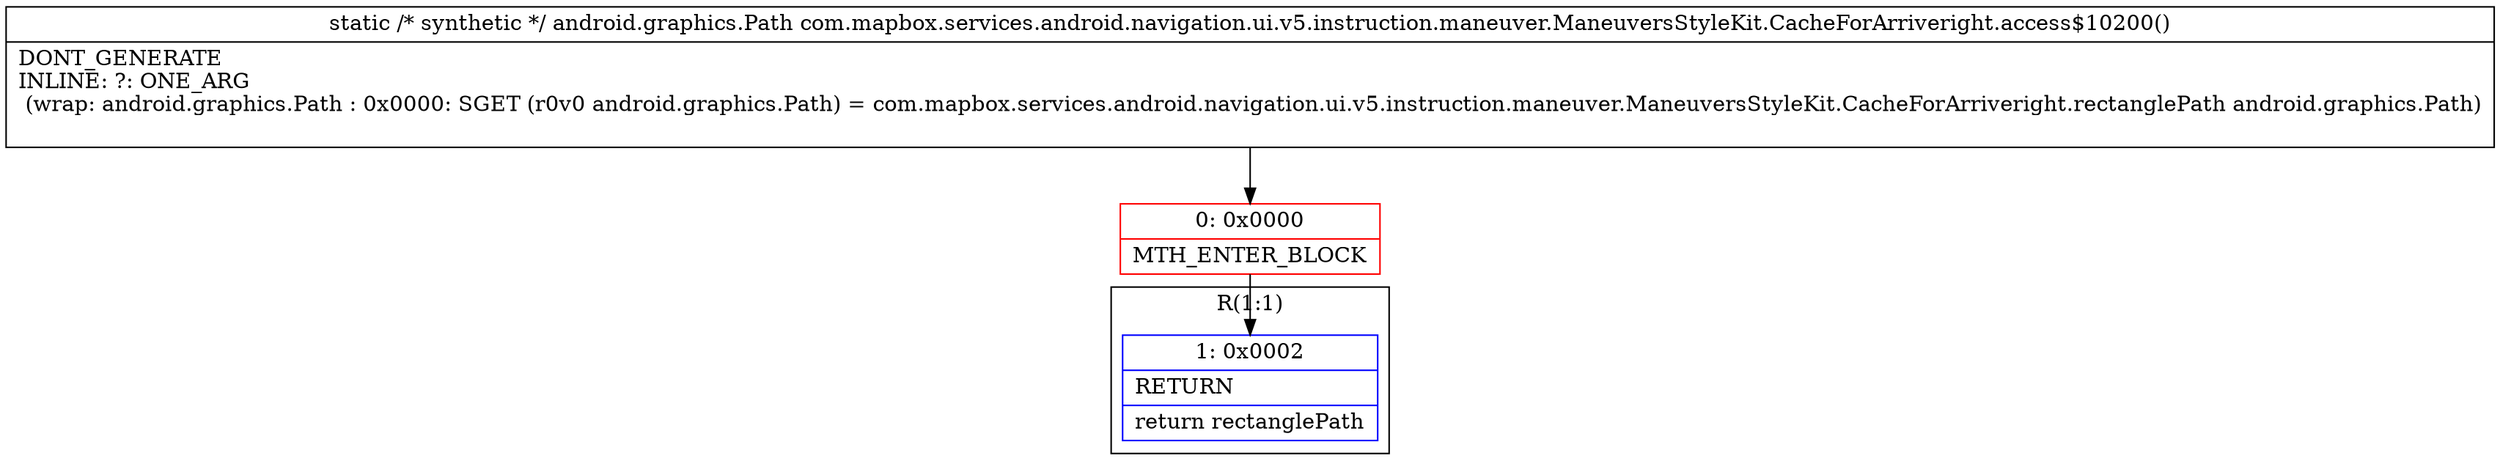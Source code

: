 digraph "CFG forcom.mapbox.services.android.navigation.ui.v5.instruction.maneuver.ManeuversStyleKit.CacheForArriveright.access$10200()Landroid\/graphics\/Path;" {
subgraph cluster_Region_728914886 {
label = "R(1:1)";
node [shape=record,color=blue];
Node_1 [shape=record,label="{1\:\ 0x0002|RETURN\l|return rectanglePath\l}"];
}
Node_0 [shape=record,color=red,label="{0\:\ 0x0000|MTH_ENTER_BLOCK\l}"];
MethodNode[shape=record,label="{static \/* synthetic *\/ android.graphics.Path com.mapbox.services.android.navigation.ui.v5.instruction.maneuver.ManeuversStyleKit.CacheForArriveright.access$10200()  | DONT_GENERATE\lINLINE: ?: ONE_ARG  \l  (wrap: android.graphics.Path : 0x0000: SGET  (r0v0 android.graphics.Path) =  com.mapbox.services.android.navigation.ui.v5.instruction.maneuver.ManeuversStyleKit.CacheForArriveright.rectanglePath android.graphics.Path)\l\l}"];
MethodNode -> Node_0;
Node_0 -> Node_1;
}

